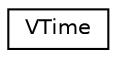 digraph "Graphical Class Hierarchy"
{
  edge [fontname="Helvetica",fontsize="10",labelfontname="Helvetica",labelfontsize="10"];
  node [fontname="Helvetica",fontsize="10",shape=record];
  rankdir="LR";
  Node1 [label="VTime",height=0.2,width=0.4,color="black", fillcolor="white", style="filled",URL="$class_v_time.html"];
}
